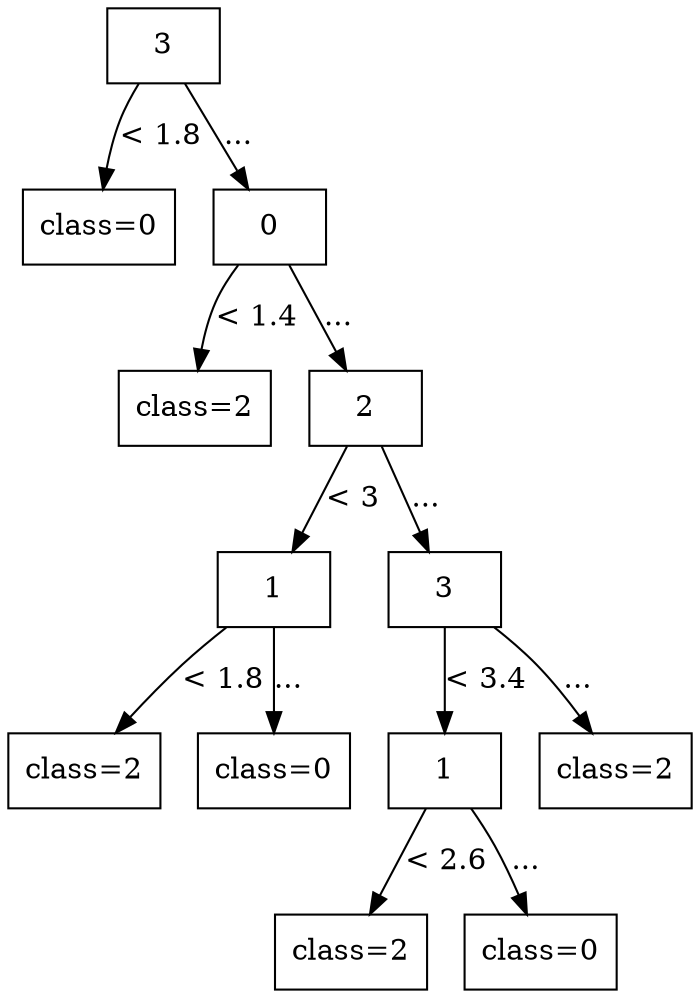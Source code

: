digraph G {
node [shape=box];

0 [label="3"];

1 [label="class=0"];
2 [label="0"];

0 -> 1 [label="< 1.8"];
0 -> 2 [label="..."];

3 [label="class=2"];
4 [label="2"];

2 -> 3 [label="< 1.4"];
2 -> 4 [label="..."];

5 [label="1"];
8 [label="3"];

4 -> 5 [label="< 3"];
4 -> 8 [label="..."];

6 [label="class=2"];
7 [label="class=0"];
9 [label="1"];
12 [label="class=2"];

5 -> 6 [label="< 1.8"];
5 -> 7 [label="..."];
8 -> 9 [label="< 3.4"];
8 -> 12 [label="..."];

10 [label="class=2"];
11 [label="class=0"];

9 -> 10 [label="< 2.6"];
9 -> 11 [label="..."];

}